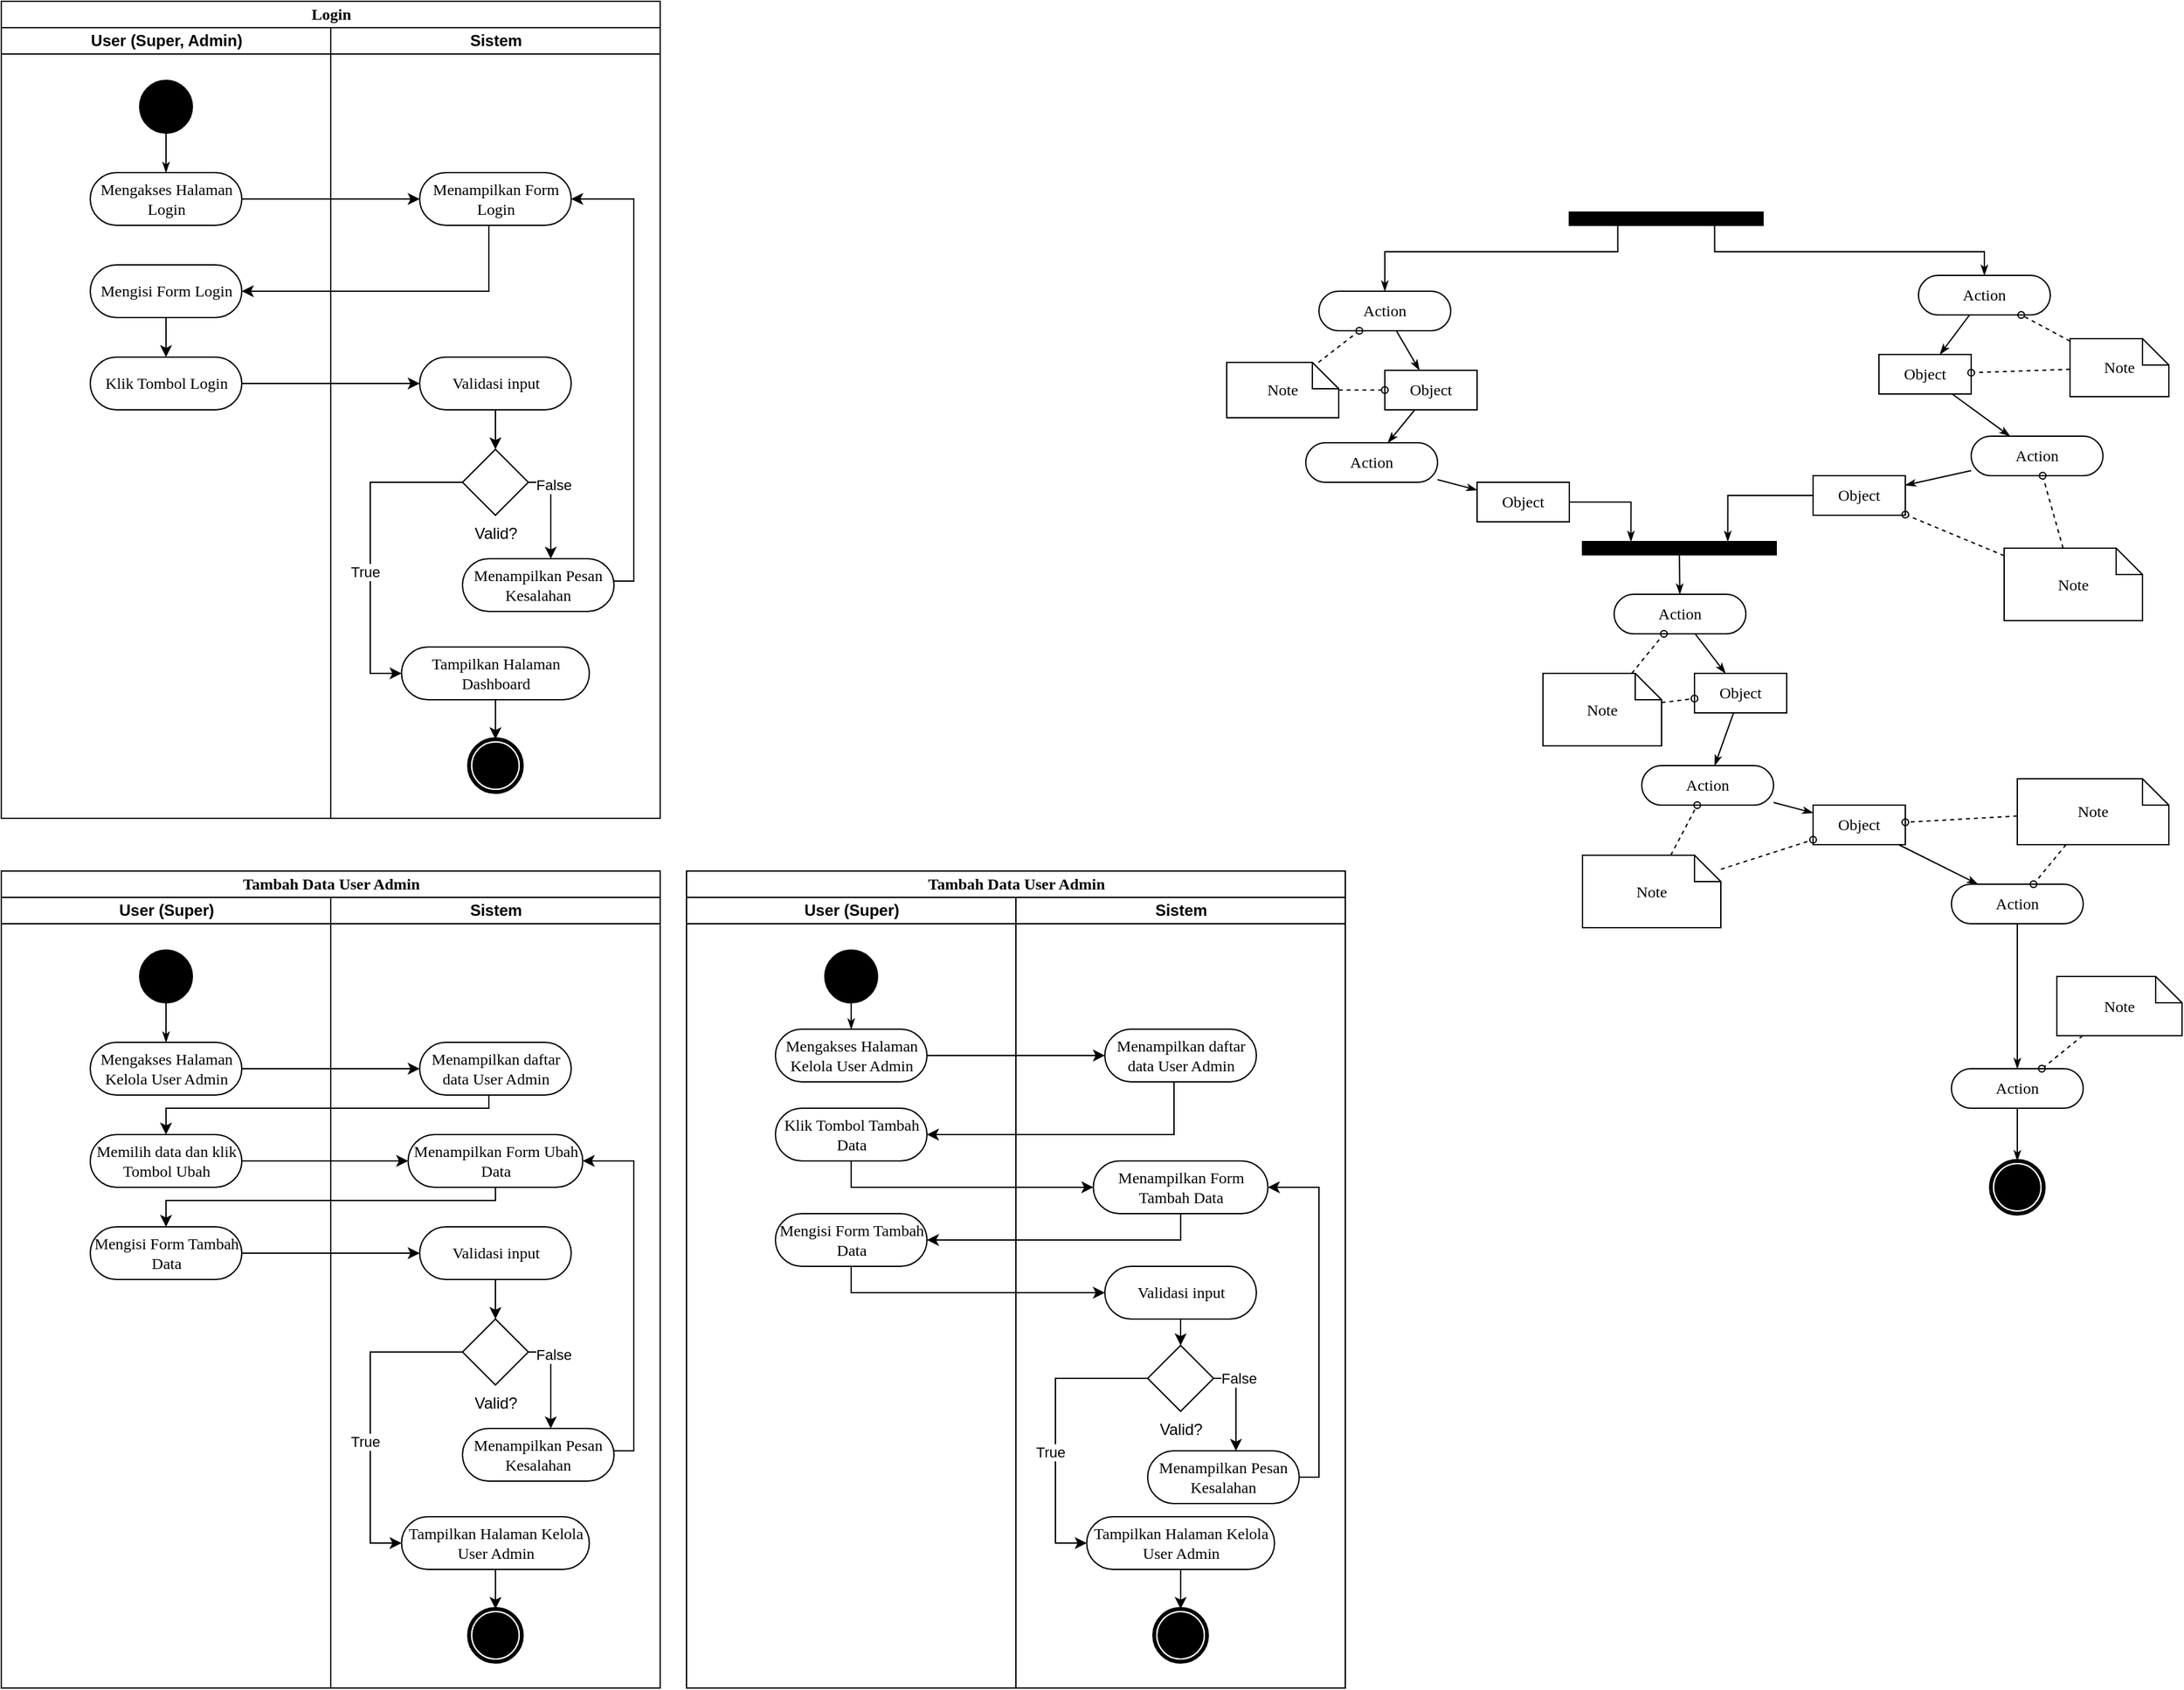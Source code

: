 <mxfile version="24.6.4" type="github">
  <diagram name="Page-1" id="0783ab3e-0a74-02c8-0abd-f7b4e66b4bec">
    <mxGraphModel dx="1235" dy="709" grid="1" gridSize="10" guides="1" tooltips="1" connect="1" arrows="1" fold="1" page="1" pageScale="1" pageWidth="850" pageHeight="1100" background="none" math="0" shadow="0">
      <root>
        <mxCell id="0" />
        <mxCell id="1" parent="0" />
        <mxCell id="1c1d494c118603dd-1" value="Login" style="swimlane;html=1;childLayout=stackLayout;startSize=20;rounded=0;shadow=0;comic=0;labelBackgroundColor=none;strokeWidth=1;fontFamily=Verdana;fontSize=12;align=center;" parent="1" vertex="1">
          <mxGeometry x="40" y="20" width="500" height="620" as="geometry">
            <mxRectangle x="40" y="20" width="70" height="30" as="alternateBounds" />
          </mxGeometry>
        </mxCell>
        <mxCell id="1c1d494c118603dd-2" value="User (Super, Admin)" style="swimlane;html=1;startSize=20;" parent="1c1d494c118603dd-1" vertex="1">
          <mxGeometry y="20" width="250" height="600" as="geometry" />
        </mxCell>
        <mxCell id="60571a20871a0731-4" value="" style="ellipse;whiteSpace=wrap;html=1;rounded=0;shadow=0;comic=0;labelBackgroundColor=none;strokeWidth=1;fillColor=#000000;fontFamily=Verdana;fontSize=12;align=center;" parent="1c1d494c118603dd-2" vertex="1">
          <mxGeometry x="105" y="40" width="40" height="40" as="geometry" />
        </mxCell>
        <mxCell id="60571a20871a0731-8" value="Mengakses Halaman Login" style="rounded=1;whiteSpace=wrap;html=1;shadow=0;comic=0;labelBackgroundColor=none;strokeWidth=1;fontFamily=Verdana;fontSize=12;align=center;arcSize=50;" parent="1c1d494c118603dd-2" vertex="1">
          <mxGeometry x="67.5" y="110" width="115" height="40" as="geometry" />
        </mxCell>
        <mxCell id="1c1d494c118603dd-27" style="edgeStyle=orthogonalEdgeStyle;rounded=0;html=1;labelBackgroundColor=none;startArrow=none;startFill=0;startSize=5;endArrow=classicThin;endFill=1;endSize=5;jettySize=auto;orthogonalLoop=1;strokeWidth=1;fontFamily=Verdana;fontSize=12" parent="1c1d494c118603dd-2" source="60571a20871a0731-4" target="60571a20871a0731-8" edge="1">
          <mxGeometry relative="1" as="geometry" />
        </mxCell>
        <mxCell id="zufMGLrolCJn3FKlcZjP-13" style="edgeStyle=orthogonalEdgeStyle;rounded=0;orthogonalLoop=1;jettySize=auto;html=1;" parent="1c1d494c118603dd-2" source="zufMGLrolCJn3FKlcZjP-6" target="zufMGLrolCJn3FKlcZjP-11" edge="1">
          <mxGeometry relative="1" as="geometry" />
        </mxCell>
        <mxCell id="zufMGLrolCJn3FKlcZjP-6" value="Mengisi Form Login" style="rounded=1;whiteSpace=wrap;html=1;shadow=0;comic=0;labelBackgroundColor=none;strokeWidth=1;fontFamily=Verdana;fontSize=12;align=center;arcSize=50;" parent="1c1d494c118603dd-2" vertex="1">
          <mxGeometry x="67.5" y="180" width="115" height="40" as="geometry" />
        </mxCell>
        <mxCell id="zufMGLrolCJn3FKlcZjP-11" value="Klik Tombol Login" style="rounded=1;whiteSpace=wrap;html=1;shadow=0;comic=0;labelBackgroundColor=none;strokeWidth=1;fontFamily=Verdana;fontSize=12;align=center;arcSize=50;" parent="1c1d494c118603dd-2" vertex="1">
          <mxGeometry x="67.5" y="250" width="115" height="40" as="geometry" />
        </mxCell>
        <mxCell id="1c1d494c118603dd-3" value="Sistem" style="swimlane;html=1;startSize=20;" parent="1c1d494c118603dd-1" vertex="1">
          <mxGeometry x="250" y="20" width="250" height="600" as="geometry" />
        </mxCell>
        <mxCell id="zufMGLrolCJn3FKlcZjP-10" value="Menampilkan Form Login" style="rounded=1;whiteSpace=wrap;html=1;shadow=0;comic=0;labelBackgroundColor=none;strokeWidth=1;fontFamily=Verdana;fontSize=12;align=center;arcSize=50;" parent="1c1d494c118603dd-3" vertex="1">
          <mxGeometry x="67.5" y="110" width="115" height="40" as="geometry" />
        </mxCell>
        <mxCell id="zufMGLrolCJn3FKlcZjP-20" style="edgeStyle=orthogonalEdgeStyle;rounded=0;orthogonalLoop=1;jettySize=auto;html=1;" parent="1c1d494c118603dd-3" source="zufMGLrolCJn3FKlcZjP-14" target="zufMGLrolCJn3FKlcZjP-18" edge="1">
          <mxGeometry relative="1" as="geometry" />
        </mxCell>
        <mxCell id="zufMGLrolCJn3FKlcZjP-14" value="Validasi input" style="rounded=1;whiteSpace=wrap;html=1;shadow=0;comic=0;labelBackgroundColor=none;strokeWidth=1;fontFamily=Verdana;fontSize=12;align=center;arcSize=50;" parent="1c1d494c118603dd-3" vertex="1">
          <mxGeometry x="67.5" y="250" width="115" height="40" as="geometry" />
        </mxCell>
        <mxCell id="zufMGLrolCJn3FKlcZjP-22" style="edgeStyle=orthogonalEdgeStyle;rounded=0;orthogonalLoop=1;jettySize=auto;html=1;" parent="1c1d494c118603dd-3" source="zufMGLrolCJn3FKlcZjP-18" target="zufMGLrolCJn3FKlcZjP-21" edge="1">
          <mxGeometry relative="1" as="geometry">
            <Array as="points">
              <mxPoint x="167" y="345" />
            </Array>
          </mxGeometry>
        </mxCell>
        <mxCell id="zufMGLrolCJn3FKlcZjP-29" value="False" style="edgeLabel;html=1;align=center;verticalAlign=middle;resizable=0;points=[];" parent="zufMGLrolCJn3FKlcZjP-22" vertex="1" connectable="0">
          <mxGeometry x="-0.06" y="2" relative="1" as="geometry">
            <mxPoint y="-17" as="offset" />
          </mxGeometry>
        </mxCell>
        <mxCell id="zufMGLrolCJn3FKlcZjP-27" style="edgeStyle=orthogonalEdgeStyle;rounded=0;orthogonalLoop=1;jettySize=auto;html=1;" parent="1c1d494c118603dd-3" source="zufMGLrolCJn3FKlcZjP-18" target="zufMGLrolCJn3FKlcZjP-24" edge="1">
          <mxGeometry relative="1" as="geometry">
            <Array as="points">
              <mxPoint x="30" y="345" />
              <mxPoint x="30" y="490" />
            </Array>
          </mxGeometry>
        </mxCell>
        <mxCell id="zufMGLrolCJn3FKlcZjP-31" value="True" style="edgeLabel;html=1;align=center;verticalAlign=middle;resizable=0;points=[];" parent="zufMGLrolCJn3FKlcZjP-27" vertex="1" connectable="0">
          <mxGeometry x="0.151" y="-4" relative="1" as="geometry">
            <mxPoint as="offset" />
          </mxGeometry>
        </mxCell>
        <mxCell id="zufMGLrolCJn3FKlcZjP-18" value="Valid?" style="points=[[0.25,0.25,0],[0.5,0,0],[0.75,0.25,0],[1,0.5,0],[0.75,0.75,0],[0.5,1,0],[0.25,0.75,0],[0,0.5,0]];shape=mxgraph.bpmn.gateway2;html=1;verticalLabelPosition=bottom;labelBackgroundColor=#ffffff;verticalAlign=top;align=center;perimeter=rhombusPerimeter;outlineConnect=0;outline=none;symbol=none;rotation=0;" parent="1c1d494c118603dd-3" vertex="1">
          <mxGeometry x="100.0" y="320" width="50" height="50" as="geometry" />
        </mxCell>
        <mxCell id="zufMGLrolCJn3FKlcZjP-23" style="edgeStyle=orthogonalEdgeStyle;rounded=0;orthogonalLoop=1;jettySize=auto;html=1;" parent="1c1d494c118603dd-3" source="zufMGLrolCJn3FKlcZjP-21" target="zufMGLrolCJn3FKlcZjP-10" edge="1">
          <mxGeometry relative="1" as="geometry">
            <Array as="points">
              <mxPoint x="230" y="420" />
              <mxPoint x="230" y="130" />
            </Array>
          </mxGeometry>
        </mxCell>
        <mxCell id="zufMGLrolCJn3FKlcZjP-21" value="Menampilkan Pesan Kesalahan" style="rounded=1;whiteSpace=wrap;html=1;shadow=0;comic=0;labelBackgroundColor=none;strokeWidth=1;fontFamily=Verdana;fontSize=12;align=center;arcSize=50;" parent="1c1d494c118603dd-3" vertex="1">
          <mxGeometry x="100" y="403" width="115" height="40" as="geometry" />
        </mxCell>
        <mxCell id="zufMGLrolCJn3FKlcZjP-28" style="edgeStyle=orthogonalEdgeStyle;rounded=0;orthogonalLoop=1;jettySize=auto;html=1;entryX=0.5;entryY=0;entryDx=0;entryDy=0;" parent="1c1d494c118603dd-3" source="zufMGLrolCJn3FKlcZjP-24" target="zufMGLrolCJn3FKlcZjP-25" edge="1">
          <mxGeometry relative="1" as="geometry" />
        </mxCell>
        <mxCell id="zufMGLrolCJn3FKlcZjP-24" value="Tampilkan Halaman Dashboard" style="rounded=1;whiteSpace=wrap;html=1;shadow=0;comic=0;labelBackgroundColor=none;strokeWidth=1;fontFamily=Verdana;fontSize=12;align=center;arcSize=50;" parent="1c1d494c118603dd-3" vertex="1">
          <mxGeometry x="53.75" y="470" width="142.5" height="40" as="geometry" />
        </mxCell>
        <mxCell id="zufMGLrolCJn3FKlcZjP-25" value="" style="shape=mxgraph.bpmn.shape;html=1;verticalLabelPosition=bottom;labelBackgroundColor=#ffffff;verticalAlign=top;perimeter=ellipsePerimeter;outline=end;symbol=terminate;rounded=0;shadow=0;comic=0;strokeWidth=1;fontFamily=Verdana;fontSize=12;align=center;" parent="1c1d494c118603dd-3" vertex="1">
          <mxGeometry x="105" y="540" width="40" height="40" as="geometry" />
        </mxCell>
        <mxCell id="zufMGLrolCJn3FKlcZjP-4" style="edgeStyle=orthogonalEdgeStyle;rounded=0;orthogonalLoop=1;jettySize=auto;html=1;" parent="1c1d494c118603dd-1" source="60571a20871a0731-8" target="zufMGLrolCJn3FKlcZjP-10" edge="1">
          <mxGeometry relative="1" as="geometry">
            <mxPoint x="325" y="140" as="targetPoint" />
          </mxGeometry>
        </mxCell>
        <mxCell id="zufMGLrolCJn3FKlcZjP-9" style="edgeStyle=orthogonalEdgeStyle;rounded=0;orthogonalLoop=1;jettySize=auto;html=1;" parent="1c1d494c118603dd-1" source="zufMGLrolCJn3FKlcZjP-10" target="zufMGLrolCJn3FKlcZjP-6" edge="1">
          <mxGeometry relative="1" as="geometry">
            <mxPoint x="370.059" y="155" as="sourcePoint" />
            <Array as="points">
              <mxPoint x="370" y="220" />
            </Array>
          </mxGeometry>
        </mxCell>
        <mxCell id="zufMGLrolCJn3FKlcZjP-16" style="edgeStyle=orthogonalEdgeStyle;rounded=0;orthogonalLoop=1;jettySize=auto;html=1;" parent="1c1d494c118603dd-1" source="zufMGLrolCJn3FKlcZjP-11" target="zufMGLrolCJn3FKlcZjP-14" edge="1">
          <mxGeometry relative="1" as="geometry" />
        </mxCell>
        <mxCell id="1c1d494c118603dd-34" style="edgeStyle=none;rounded=0;html=1;labelBackgroundColor=none;startArrow=none;startFill=0;startSize=5;endArrow=classicThin;endFill=1;endSize=5;jettySize=auto;orthogonalLoop=1;strokeWidth=1;fontFamily=Verdana;fontSize=12" parent="1" source="1c1d494c118603dd-6" target="1c1d494c118603dd-10" edge="1">
          <mxGeometry relative="1" as="geometry" />
        </mxCell>
        <mxCell id="1c1d494c118603dd-6" value="Action" style="rounded=1;whiteSpace=wrap;html=1;shadow=0;comic=0;labelBackgroundColor=none;strokeWidth=1;fontFamily=Verdana;fontSize=12;align=center;arcSize=50;" parent="1" vertex="1">
          <mxGeometry x="1040" y="240" width="100" height="30" as="geometry" />
        </mxCell>
        <mxCell id="1c1d494c118603dd-7" value="Action" style="rounded=1;whiteSpace=wrap;html=1;shadow=0;comic=0;labelBackgroundColor=none;strokeWidth=1;fontFamily=Verdana;fontSize=12;align=center;arcSize=50;" parent="1" vertex="1">
          <mxGeometry x="1030" y="355" width="100" height="30" as="geometry" />
        </mxCell>
        <mxCell id="1c1d494c118603dd-35" style="edgeStyle=none;rounded=0;html=1;labelBackgroundColor=none;startArrow=none;startFill=0;startSize=5;endArrow=classicThin;endFill=1;endSize=5;jettySize=auto;orthogonalLoop=1;strokeWidth=1;fontFamily=Verdana;fontSize=12" parent="1" source="1c1d494c118603dd-10" target="1c1d494c118603dd-7" edge="1">
          <mxGeometry relative="1" as="geometry" />
        </mxCell>
        <mxCell id="1c1d494c118603dd-10" value="Object" style="rounded=0;whiteSpace=wrap;html=1;shadow=0;comic=0;labelBackgroundColor=none;strokeWidth=1;fontFamily=Verdana;fontSize=12;align=center;arcSize=50;" parent="1" vertex="1">
          <mxGeometry x="1090" y="300" width="70" height="30" as="geometry" />
        </mxCell>
        <mxCell id="1c1d494c118603dd-46" style="edgeStyle=none;rounded=0;html=1;labelBackgroundColor=none;startArrow=none;startFill=0;startSize=5;endArrow=oval;endFill=0;endSize=5;jettySize=auto;orthogonalLoop=1;strokeWidth=1;fontFamily=Verdana;fontSize=12;dashed=1;" parent="1" source="1c1d494c118603dd-21" target="1c1d494c118603dd-6" edge="1">
          <mxGeometry relative="1" as="geometry" />
        </mxCell>
        <mxCell id="1c1d494c118603dd-47" style="edgeStyle=none;rounded=0;html=1;dashed=1;labelBackgroundColor=none;startArrow=none;startFill=0;startSize=5;endArrow=oval;endFill=0;endSize=5;jettySize=auto;orthogonalLoop=1;strokeWidth=1;fontFamily=Verdana;fontSize=12" parent="1" source="1c1d494c118603dd-21" target="1c1d494c118603dd-10" edge="1">
          <mxGeometry relative="1" as="geometry" />
        </mxCell>
        <mxCell id="60571a20871a0731-3" value="" style="whiteSpace=wrap;html=1;rounded=0;shadow=0;comic=0;labelBackgroundColor=none;strokeWidth=1;fillColor=#000000;fontFamily=Verdana;fontSize=12;align=center;rotation=0;" parent="1" vertex="1">
          <mxGeometry x="1230" y="180" width="147" height="10" as="geometry" />
        </mxCell>
        <mxCell id="1c1d494c118603dd-40" style="edgeStyle=none;rounded=0;html=1;labelBackgroundColor=none;startArrow=none;startFill=0;startSize=5;endArrow=classicThin;endFill=1;endSize=5;jettySize=auto;orthogonalLoop=1;strokeWidth=1;fontFamily=Verdana;fontSize=12" parent="1" source="1c1d494c118603dd-11" target="1c1d494c118603dd-15" edge="1">
          <mxGeometry relative="1" as="geometry" />
        </mxCell>
        <mxCell id="1c1d494c118603dd-11" value="Action" style="rounded=1;whiteSpace=wrap;html=1;shadow=0;comic=0;labelBackgroundColor=none;strokeWidth=1;fontFamily=Verdana;fontSize=12;align=center;arcSize=50;" parent="1" vertex="1">
          <mxGeometry x="1264" y="470" width="100" height="30" as="geometry" />
        </mxCell>
        <mxCell id="1c1d494c118603dd-39" style="edgeStyle=none;rounded=0;html=1;labelBackgroundColor=none;startArrow=none;startFill=0;startSize=5;endArrow=classicThin;endFill=1;endSize=5;jettySize=auto;orthogonalLoop=1;strokeWidth=1;fontFamily=Verdana;fontSize=12" parent="1" source="1c1d494c118603dd-12" target="1c1d494c118603dd-11" edge="1">
          <mxGeometry relative="1" as="geometry" />
        </mxCell>
        <mxCell id="1c1d494c118603dd-12" value="" style="whiteSpace=wrap;html=1;rounded=0;shadow=0;comic=0;labelBackgroundColor=none;strokeWidth=1;fillColor=#000000;fontFamily=Verdana;fontSize=12;align=center;rotation=0;" parent="1" vertex="1">
          <mxGeometry x="1240" y="430" width="147" height="10" as="geometry" />
        </mxCell>
        <mxCell id="1c1d494c118603dd-32" style="edgeStyle=orthogonalEdgeStyle;rounded=0;html=1;entryX=0.25;entryY=0;labelBackgroundColor=none;startArrow=none;startFill=0;startSize=5;endArrow=classicThin;endFill=1;endSize=5;jettySize=auto;orthogonalLoop=1;strokeWidth=1;fontFamily=Verdana;fontSize=12" parent="1" source="1c1d494c118603dd-14" target="1c1d494c118603dd-12" edge="1">
          <mxGeometry relative="1" as="geometry" />
        </mxCell>
        <mxCell id="1c1d494c118603dd-14" value="Object" style="rounded=0;whiteSpace=wrap;html=1;shadow=0;comic=0;labelBackgroundColor=none;strokeWidth=1;fontFamily=Verdana;fontSize=12;align=center;arcSize=50;" parent="1" vertex="1">
          <mxGeometry x="1160" y="385" width="70" height="30" as="geometry" />
        </mxCell>
        <mxCell id="1c1d494c118603dd-41" style="edgeStyle=none;rounded=0;html=1;labelBackgroundColor=none;startArrow=none;startFill=0;startSize=5;endArrow=classicThin;endFill=1;endSize=5;jettySize=auto;orthogonalLoop=1;strokeWidth=1;fontFamily=Verdana;fontSize=12" parent="1" source="1c1d494c118603dd-15" target="1c1d494c118603dd-16" edge="1">
          <mxGeometry relative="1" as="geometry" />
        </mxCell>
        <mxCell id="1c1d494c118603dd-15" value="Object" style="rounded=0;whiteSpace=wrap;html=1;shadow=0;comic=0;labelBackgroundColor=none;strokeWidth=1;fontFamily=Verdana;fontSize=12;align=center;arcSize=50;" parent="1" vertex="1">
          <mxGeometry x="1325" y="530" width="70" height="30" as="geometry" />
        </mxCell>
        <mxCell id="1c1d494c118603dd-16" value="Action" style="rounded=1;whiteSpace=wrap;html=1;shadow=0;comic=0;labelBackgroundColor=none;strokeWidth=1;fontFamily=Verdana;fontSize=12;align=center;arcSize=50;" parent="1" vertex="1">
          <mxGeometry x="1285" y="600" width="100" height="30" as="geometry" />
        </mxCell>
        <mxCell id="1c1d494c118603dd-52" style="edgeStyle=none;rounded=0;html=1;dashed=1;labelBackgroundColor=none;startArrow=none;startFill=0;startSize=5;endArrow=oval;endFill=0;endSize=5;jettySize=auto;orthogonalLoop=1;strokeWidth=1;fontFamily=Verdana;fontSize=12" parent="1" source="1c1d494c118603dd-23" target="1c1d494c118603dd-11" edge="1">
          <mxGeometry relative="1" as="geometry" />
        </mxCell>
        <mxCell id="1c1d494c118603dd-53" style="edgeStyle=none;rounded=0;html=1;dashed=1;labelBackgroundColor=none;startArrow=none;startFill=0;startSize=5;endArrow=oval;endFill=0;endSize=5;jettySize=auto;orthogonalLoop=1;strokeWidth=1;fontFamily=Verdana;fontSize=12" parent="1" source="1c1d494c118603dd-23" target="1c1d494c118603dd-15" edge="1">
          <mxGeometry relative="1" as="geometry" />
        </mxCell>
        <mxCell id="1c1d494c118603dd-23" value="Note" style="shape=note;whiteSpace=wrap;html=1;rounded=0;shadow=0;comic=0;labelBackgroundColor=none;strokeWidth=1;fontFamily=Verdana;fontSize=12;align=center;size=20;" parent="1" vertex="1">
          <mxGeometry x="1210" y="530" width="90" height="55" as="geometry" />
        </mxCell>
        <mxCell id="1c1d494c118603dd-54" style="edgeStyle=none;rounded=0;html=1;dashed=1;labelBackgroundColor=none;startArrow=none;startFill=0;startSize=5;endArrow=oval;endFill=0;endSize=5;jettySize=auto;orthogonalLoop=1;strokeWidth=1;fontFamily=Verdana;fontSize=12" parent="1" source="1c1d494c118603dd-24" target="1c1d494c118603dd-16" edge="1">
          <mxGeometry relative="1" as="geometry" />
        </mxCell>
        <mxCell id="1c1d494c118603dd-24" value="Note" style="shape=note;whiteSpace=wrap;html=1;rounded=0;shadow=0;comic=0;labelBackgroundColor=none;strokeWidth=1;fontFamily=Verdana;fontSize=12;align=center;size=20;" parent="1" vertex="1">
          <mxGeometry x="1240" y="668" width="105" height="55" as="geometry" />
        </mxCell>
        <mxCell id="1c1d494c118603dd-33" style="rounded=0;html=1;labelBackgroundColor=none;startArrow=none;startFill=0;startSize=5;endArrow=classicThin;endFill=1;endSize=5;jettySize=auto;orthogonalLoop=1;strokeWidth=1;fontFamily=Verdana;fontSize=12" parent="1" source="1c1d494c118603dd-5" target="1c1d494c118603dd-9" edge="1">
          <mxGeometry relative="1" as="geometry" />
        </mxCell>
        <mxCell id="1c1d494c118603dd-5" value="Action" style="rounded=1;whiteSpace=wrap;html=1;shadow=0;comic=0;labelBackgroundColor=none;strokeWidth=1;fontFamily=Verdana;fontSize=12;align=center;arcSize=50;" parent="1" vertex="1">
          <mxGeometry x="1495" y="228" width="100" height="30" as="geometry" />
        </mxCell>
        <mxCell id="1c1d494c118603dd-38" style="edgeStyle=none;rounded=0;html=1;labelBackgroundColor=none;startArrow=none;startFill=0;startSize=5;endArrow=classicThin;endFill=1;endSize=5;jettySize=auto;orthogonalLoop=1;strokeWidth=1;fontFamily=Verdana;fontSize=12" parent="1" source="1c1d494c118603dd-8" target="1c1d494c118603dd-13" edge="1">
          <mxGeometry relative="1" as="geometry" />
        </mxCell>
        <mxCell id="1c1d494c118603dd-8" value="Action" style="rounded=1;whiteSpace=wrap;html=1;shadow=0;comic=0;labelBackgroundColor=none;strokeWidth=1;fontFamily=Verdana;fontSize=12;align=center;arcSize=50;" parent="1" vertex="1">
          <mxGeometry x="1535" y="350" width="100" height="30" as="geometry" />
        </mxCell>
        <mxCell id="1c1d494c118603dd-37" style="edgeStyle=none;rounded=0;html=1;labelBackgroundColor=none;startArrow=none;startFill=0;startSize=5;endArrow=classicThin;endFill=1;endSize=5;jettySize=auto;orthogonalLoop=1;strokeWidth=1;fontFamily=Verdana;fontSize=12" parent="1" source="1c1d494c118603dd-9" target="1c1d494c118603dd-8" edge="1">
          <mxGeometry relative="1" as="geometry" />
        </mxCell>
        <mxCell id="1c1d494c118603dd-9" value="Object" style="rounded=0;whiteSpace=wrap;html=1;shadow=0;comic=0;labelBackgroundColor=none;strokeWidth=1;fontFamily=Verdana;fontSize=12;align=center;arcSize=50;" parent="1" vertex="1">
          <mxGeometry x="1465" y="288" width="70" height="30" as="geometry" />
        </mxCell>
        <mxCell id="1c1d494c118603dd-13" value="Object" style="rounded=0;whiteSpace=wrap;html=1;shadow=0;comic=0;labelBackgroundColor=none;strokeWidth=1;fontFamily=Verdana;fontSize=12;align=center;arcSize=50;" parent="1" vertex="1">
          <mxGeometry x="1415" y="380" width="70" height="30" as="geometry" />
        </mxCell>
        <mxCell id="1c1d494c118603dd-43" style="edgeStyle=none;rounded=0;html=1;labelBackgroundColor=none;startArrow=none;startFill=0;startSize=5;endArrow=classicThin;endFill=1;endSize=5;jettySize=auto;orthogonalLoop=1;strokeWidth=1;fontFamily=Verdana;fontSize=12" parent="1" source="1c1d494c118603dd-17" target="1c1d494c118603dd-18" edge="1">
          <mxGeometry relative="1" as="geometry" />
        </mxCell>
        <mxCell id="1c1d494c118603dd-17" value="Object" style="rounded=0;whiteSpace=wrap;html=1;shadow=0;comic=0;labelBackgroundColor=none;strokeWidth=1;fontFamily=Verdana;fontSize=12;align=center;arcSize=50;" parent="1" vertex="1">
          <mxGeometry x="1415" y="630" width="70" height="30" as="geometry" />
        </mxCell>
        <mxCell id="1c1d494c118603dd-44" style="edgeStyle=none;rounded=0;html=1;labelBackgroundColor=none;startArrow=none;startFill=0;startSize=5;endArrow=classicThin;endFill=1;endSize=5;jettySize=auto;orthogonalLoop=1;strokeWidth=1;fontFamily=Verdana;fontSize=12" parent="1" source="1c1d494c118603dd-18" target="1c1d494c118603dd-19" edge="1">
          <mxGeometry relative="1" as="geometry" />
        </mxCell>
        <mxCell id="1c1d494c118603dd-18" value="Action" style="rounded=1;whiteSpace=wrap;html=1;shadow=0;comic=0;labelBackgroundColor=none;strokeWidth=1;fontFamily=Verdana;fontSize=12;align=center;arcSize=50;" parent="1" vertex="1">
          <mxGeometry x="1520" y="690" width="100" height="30" as="geometry" />
        </mxCell>
        <mxCell id="1c1d494c118603dd-45" style="edgeStyle=none;rounded=0;html=1;labelBackgroundColor=none;startArrow=none;startFill=0;startSize=5;endArrow=classicThin;endFill=1;endSize=5;jettySize=auto;orthogonalLoop=1;strokeWidth=1;fontFamily=Verdana;fontSize=12" parent="1" source="1c1d494c118603dd-19" target="60571a20871a0731-5" edge="1">
          <mxGeometry relative="1" as="geometry" />
        </mxCell>
        <mxCell id="1c1d494c118603dd-19" value="Action" style="rounded=1;whiteSpace=wrap;html=1;shadow=0;comic=0;labelBackgroundColor=none;strokeWidth=1;fontFamily=Verdana;fontSize=12;align=center;arcSize=50;" parent="1" vertex="1">
          <mxGeometry x="1520" y="830" width="100" height="30" as="geometry" />
        </mxCell>
        <mxCell id="60571a20871a0731-5" value="" style="shape=mxgraph.bpmn.shape;html=1;verticalLabelPosition=bottom;labelBackgroundColor=#ffffff;verticalAlign=top;perimeter=ellipsePerimeter;outline=end;symbol=terminate;rounded=0;shadow=0;comic=0;strokeWidth=1;fontFamily=Verdana;fontSize=12;align=center;" parent="1" vertex="1">
          <mxGeometry x="1550" y="900" width="40" height="40" as="geometry" />
        </mxCell>
        <mxCell id="1c1d494c118603dd-48" style="edgeStyle=none;rounded=0;html=1;dashed=1;labelBackgroundColor=none;startArrow=none;startFill=0;startSize=5;endArrow=oval;endFill=0;endSize=5;jettySize=auto;orthogonalLoop=1;strokeWidth=1;fontFamily=Verdana;fontSize=12" parent="1" source="1c1d494c118603dd-20" target="1c1d494c118603dd-5" edge="1">
          <mxGeometry relative="1" as="geometry" />
        </mxCell>
        <mxCell id="1c1d494c118603dd-49" style="edgeStyle=none;rounded=0;html=1;dashed=1;labelBackgroundColor=none;startArrow=none;startFill=0;startSize=5;endArrow=oval;endFill=0;endSize=5;jettySize=auto;orthogonalLoop=1;strokeWidth=1;fontFamily=Verdana;fontSize=12" parent="1" source="1c1d494c118603dd-20" target="1c1d494c118603dd-9" edge="1">
          <mxGeometry relative="1" as="geometry" />
        </mxCell>
        <mxCell id="1c1d494c118603dd-20" value="Note" style="shape=note;whiteSpace=wrap;html=1;rounded=0;shadow=0;comic=0;labelBackgroundColor=none;strokeWidth=1;fontFamily=Verdana;fontSize=12;align=center;size=20;" parent="1" vertex="1">
          <mxGeometry x="1610" y="276" width="75" height="44" as="geometry" />
        </mxCell>
        <mxCell id="1c1d494c118603dd-50" style="edgeStyle=none;rounded=0;html=1;dashed=1;labelBackgroundColor=none;startArrow=none;startFill=0;startSize=5;endArrow=oval;endFill=0;endSize=5;jettySize=auto;orthogonalLoop=1;strokeWidth=1;fontFamily=Verdana;fontSize=12" parent="1" source="1c1d494c118603dd-22" target="1c1d494c118603dd-8" edge="1">
          <mxGeometry relative="1" as="geometry" />
        </mxCell>
        <mxCell id="1c1d494c118603dd-51" style="edgeStyle=none;rounded=0;html=1;dashed=1;labelBackgroundColor=none;startArrow=none;startFill=0;startSize=5;endArrow=oval;endFill=0;endSize=5;jettySize=auto;orthogonalLoop=1;strokeWidth=1;fontFamily=Verdana;fontSize=12" parent="1" source="1c1d494c118603dd-22" target="1c1d494c118603dd-13" edge="1">
          <mxGeometry relative="1" as="geometry" />
        </mxCell>
        <mxCell id="1c1d494c118603dd-22" value="Note" style="shape=note;whiteSpace=wrap;html=1;rounded=0;shadow=0;comic=0;labelBackgroundColor=none;strokeWidth=1;fontFamily=Verdana;fontSize=12;align=center;size=20;" parent="1" vertex="1">
          <mxGeometry x="1560" y="435" width="105" height="55" as="geometry" />
        </mxCell>
        <mxCell id="1c1d494c118603dd-56" style="edgeStyle=none;rounded=0;html=1;dashed=1;labelBackgroundColor=none;startArrow=none;startFill=0;startSize=5;endArrow=oval;endFill=0;endSize=5;jettySize=auto;orthogonalLoop=1;strokeWidth=1;fontFamily=Verdana;fontSize=12" parent="1" source="1c1d494c118603dd-25" target="1c1d494c118603dd-18" edge="1">
          <mxGeometry relative="1" as="geometry" />
        </mxCell>
        <mxCell id="1c1d494c118603dd-57" style="edgeStyle=none;rounded=0;html=1;dashed=1;labelBackgroundColor=none;startArrow=none;startFill=0;startSize=5;endArrow=oval;endFill=0;endSize=5;jettySize=auto;orthogonalLoop=1;strokeWidth=1;fontFamily=Verdana;fontSize=12" parent="1" source="1c1d494c118603dd-25" target="1c1d494c118603dd-17" edge="1">
          <mxGeometry relative="1" as="geometry" />
        </mxCell>
        <mxCell id="1c1d494c118603dd-25" value="Note" style="shape=note;whiteSpace=wrap;html=1;rounded=0;shadow=0;comic=0;labelBackgroundColor=none;strokeWidth=1;fontFamily=Verdana;fontSize=12;align=center;size=20;" parent="1" vertex="1">
          <mxGeometry x="1570" y="610" width="115" height="50" as="geometry" />
        </mxCell>
        <mxCell id="1c1d494c118603dd-58" style="edgeStyle=none;rounded=0;html=1;dashed=1;labelBackgroundColor=none;startArrow=none;startFill=0;startSize=5;endArrow=oval;endFill=0;endSize=5;jettySize=auto;orthogonalLoop=1;strokeWidth=1;fontFamily=Verdana;fontSize=12" parent="1" source="1c1d494c118603dd-26" target="1c1d494c118603dd-19" edge="1">
          <mxGeometry relative="1" as="geometry" />
        </mxCell>
        <mxCell id="1c1d494c118603dd-29" style="edgeStyle=orthogonalEdgeStyle;rounded=0;html=1;exitX=0.75;exitY=1;labelBackgroundColor=none;startArrow=none;startFill=0;startSize=5;endArrow=classicThin;endFill=1;endSize=5;jettySize=auto;orthogonalLoop=1;strokeWidth=1;fontFamily=Verdana;fontSize=12" parent="1" source="60571a20871a0731-3" target="1c1d494c118603dd-5" edge="1">
          <mxGeometry relative="1" as="geometry">
            <Array as="points">
              <mxPoint x="1340" y="210" />
              <mxPoint x="1545" y="210" />
            </Array>
          </mxGeometry>
        </mxCell>
        <mxCell id="1c1d494c118603dd-30" style="edgeStyle=orthogonalEdgeStyle;rounded=0;html=1;exitX=0.25;exitY=1;entryX=0.5;entryY=0;labelBackgroundColor=none;startArrow=none;startFill=0;startSize=5;endArrow=classicThin;endFill=1;endSize=5;jettySize=auto;orthogonalLoop=1;strokeWidth=1;fontFamily=Verdana;fontSize=12" parent="1" source="60571a20871a0731-3" target="1c1d494c118603dd-6" edge="1">
          <mxGeometry relative="1" as="geometry">
            <Array as="points">
              <mxPoint x="1267" y="210" />
              <mxPoint x="1090" y="210" />
            </Array>
          </mxGeometry>
        </mxCell>
        <mxCell id="1c1d494c118603dd-31" style="edgeStyle=orthogonalEdgeStyle;rounded=0;html=1;entryX=0.75;entryY=0;labelBackgroundColor=none;startArrow=none;startFill=0;startSize=5;endArrow=classicThin;endFill=1;endSize=5;jettySize=auto;orthogonalLoop=1;strokeWidth=1;fontFamily=Verdana;fontSize=12" parent="1" source="1c1d494c118603dd-13" target="1c1d494c118603dd-12" edge="1">
          <mxGeometry relative="1" as="geometry" />
        </mxCell>
        <mxCell id="1c1d494c118603dd-36" style="edgeStyle=none;rounded=0;html=1;labelBackgroundColor=none;startArrow=none;startFill=0;startSize=5;endArrow=classicThin;endFill=1;endSize=5;jettySize=auto;orthogonalLoop=1;strokeWidth=1;fontFamily=Verdana;fontSize=12" parent="1" source="1c1d494c118603dd-7" target="1c1d494c118603dd-14" edge="1">
          <mxGeometry relative="1" as="geometry" />
        </mxCell>
        <mxCell id="1c1d494c118603dd-42" style="edgeStyle=none;rounded=0;html=1;labelBackgroundColor=none;startArrow=none;startFill=0;startSize=5;endArrow=classicThin;endFill=1;endSize=5;jettySize=auto;orthogonalLoop=1;strokeWidth=1;fontFamily=Verdana;fontSize=12" parent="1" source="1c1d494c118603dd-16" target="1c1d494c118603dd-17" edge="1">
          <mxGeometry relative="1" as="geometry" />
        </mxCell>
        <mxCell id="1c1d494c118603dd-55" style="edgeStyle=none;rounded=0;html=1;dashed=1;labelBackgroundColor=none;startArrow=none;startFill=0;startSize=5;endArrow=oval;endFill=0;endSize=5;jettySize=auto;orthogonalLoop=1;strokeWidth=1;fontFamily=Verdana;fontSize=12" parent="1" source="1c1d494c118603dd-24" target="1c1d494c118603dd-17" edge="1">
          <mxGeometry relative="1" as="geometry" />
        </mxCell>
        <mxCell id="1c1d494c118603dd-26" value="Note" style="shape=note;whiteSpace=wrap;html=1;rounded=0;shadow=0;comic=0;labelBackgroundColor=none;strokeWidth=1;fontFamily=Verdana;fontSize=12;align=center;size=20;" parent="1" vertex="1">
          <mxGeometry x="1600" y="760" width="95" height="45" as="geometry" />
        </mxCell>
        <mxCell id="1c1d494c118603dd-21" value="Note" style="shape=note;whiteSpace=wrap;html=1;rounded=0;shadow=0;comic=0;labelBackgroundColor=none;strokeWidth=1;fontFamily=Verdana;fontSize=12;align=center;size=20;" parent="1" vertex="1">
          <mxGeometry x="970" y="294" width="85" height="42" as="geometry" />
        </mxCell>
        <mxCell id="EVS3zEjeQcRhhYnlzs17-1" value="Tambah Data User Admin" style="swimlane;html=1;childLayout=stackLayout;startSize=20;rounded=0;shadow=0;comic=0;labelBackgroundColor=none;strokeWidth=1;fontFamily=Verdana;fontSize=12;align=center;" vertex="1" parent="1">
          <mxGeometry x="40" y="680" width="500" height="620" as="geometry">
            <mxRectangle x="40" y="20" width="70" height="30" as="alternateBounds" />
          </mxGeometry>
        </mxCell>
        <mxCell id="EVS3zEjeQcRhhYnlzs17-2" value="User (Super)" style="swimlane;html=1;startSize=20;" vertex="1" parent="EVS3zEjeQcRhhYnlzs17-1">
          <mxGeometry y="20" width="250" height="600" as="geometry" />
        </mxCell>
        <mxCell id="EVS3zEjeQcRhhYnlzs17-3" value="" style="ellipse;whiteSpace=wrap;html=1;rounded=0;shadow=0;comic=0;labelBackgroundColor=none;strokeWidth=1;fillColor=#000000;fontFamily=Verdana;fontSize=12;align=center;" vertex="1" parent="EVS3zEjeQcRhhYnlzs17-2">
          <mxGeometry x="105" y="40" width="40" height="40" as="geometry" />
        </mxCell>
        <mxCell id="EVS3zEjeQcRhhYnlzs17-4" value="Mengakses Halaman Kelola User Admin" style="rounded=1;whiteSpace=wrap;html=1;shadow=0;comic=0;labelBackgroundColor=none;strokeWidth=1;fontFamily=Verdana;fontSize=12;align=center;arcSize=50;" vertex="1" parent="EVS3zEjeQcRhhYnlzs17-2">
          <mxGeometry x="67.5" y="110" width="115" height="40" as="geometry" />
        </mxCell>
        <mxCell id="EVS3zEjeQcRhhYnlzs17-5" style="edgeStyle=orthogonalEdgeStyle;rounded=0;html=1;labelBackgroundColor=none;startArrow=none;startFill=0;startSize=5;endArrow=classicThin;endFill=1;endSize=5;jettySize=auto;orthogonalLoop=1;strokeWidth=1;fontFamily=Verdana;fontSize=12" edge="1" parent="EVS3zEjeQcRhhYnlzs17-2" source="EVS3zEjeQcRhhYnlzs17-3" target="EVS3zEjeQcRhhYnlzs17-4">
          <mxGeometry relative="1" as="geometry" />
        </mxCell>
        <mxCell id="EVS3zEjeQcRhhYnlzs17-7" value="Memilih data dan klik Tombol Ubah" style="rounded=1;whiteSpace=wrap;html=1;shadow=0;comic=0;labelBackgroundColor=none;strokeWidth=1;fontFamily=Verdana;fontSize=12;align=center;arcSize=50;" vertex="1" parent="EVS3zEjeQcRhhYnlzs17-2">
          <mxGeometry x="67.5" y="180" width="115" height="40" as="geometry" />
        </mxCell>
        <mxCell id="EVS3zEjeQcRhhYnlzs17-62" value="Mengisi Form Tambah Data" style="rounded=1;whiteSpace=wrap;html=1;shadow=0;comic=0;labelBackgroundColor=none;strokeWidth=1;fontFamily=Verdana;fontSize=12;align=center;arcSize=50;" vertex="1" parent="EVS3zEjeQcRhhYnlzs17-2">
          <mxGeometry x="67.5" y="250" width="115" height="40" as="geometry" />
        </mxCell>
        <mxCell id="EVS3zEjeQcRhhYnlzs17-9" value="Sistem" style="swimlane;html=1;startSize=20;" vertex="1" parent="EVS3zEjeQcRhhYnlzs17-1">
          <mxGeometry x="250" y="20" width="250" height="600" as="geometry" />
        </mxCell>
        <mxCell id="EVS3zEjeQcRhhYnlzs17-10" value="Menampilkan daftar data User Admin" style="rounded=1;whiteSpace=wrap;html=1;shadow=0;comic=0;labelBackgroundColor=none;strokeWidth=1;fontFamily=Verdana;fontSize=12;align=center;arcSize=50;" vertex="1" parent="EVS3zEjeQcRhhYnlzs17-9">
          <mxGeometry x="67.5" y="110" width="115" height="40" as="geometry" />
        </mxCell>
        <mxCell id="EVS3zEjeQcRhhYnlzs17-11" style="edgeStyle=orthogonalEdgeStyle;rounded=0;orthogonalLoop=1;jettySize=auto;html=1;" edge="1" parent="EVS3zEjeQcRhhYnlzs17-9" source="EVS3zEjeQcRhhYnlzs17-12" target="EVS3zEjeQcRhhYnlzs17-17">
          <mxGeometry relative="1" as="geometry" />
        </mxCell>
        <mxCell id="EVS3zEjeQcRhhYnlzs17-12" value="Validasi input" style="rounded=1;whiteSpace=wrap;html=1;shadow=0;comic=0;labelBackgroundColor=none;strokeWidth=1;fontFamily=Verdana;fontSize=12;align=center;arcSize=50;" vertex="1" parent="EVS3zEjeQcRhhYnlzs17-9">
          <mxGeometry x="67.5" y="250" width="115" height="40" as="geometry" />
        </mxCell>
        <mxCell id="EVS3zEjeQcRhhYnlzs17-13" style="edgeStyle=orthogonalEdgeStyle;rounded=0;orthogonalLoop=1;jettySize=auto;html=1;" edge="1" parent="EVS3zEjeQcRhhYnlzs17-9" source="EVS3zEjeQcRhhYnlzs17-17" target="EVS3zEjeQcRhhYnlzs17-19">
          <mxGeometry relative="1" as="geometry">
            <Array as="points">
              <mxPoint x="167" y="345" />
            </Array>
          </mxGeometry>
        </mxCell>
        <mxCell id="EVS3zEjeQcRhhYnlzs17-14" value="False" style="edgeLabel;html=1;align=center;verticalAlign=middle;resizable=0;points=[];" vertex="1" connectable="0" parent="EVS3zEjeQcRhhYnlzs17-13">
          <mxGeometry x="-0.06" y="2" relative="1" as="geometry">
            <mxPoint y="-17" as="offset" />
          </mxGeometry>
        </mxCell>
        <mxCell id="EVS3zEjeQcRhhYnlzs17-15" style="edgeStyle=orthogonalEdgeStyle;rounded=0;orthogonalLoop=1;jettySize=auto;html=1;" edge="1" parent="EVS3zEjeQcRhhYnlzs17-9" source="EVS3zEjeQcRhhYnlzs17-17" target="EVS3zEjeQcRhhYnlzs17-21">
          <mxGeometry relative="1" as="geometry">
            <Array as="points">
              <mxPoint x="30" y="345" />
              <mxPoint x="30" y="490" />
            </Array>
          </mxGeometry>
        </mxCell>
        <mxCell id="EVS3zEjeQcRhhYnlzs17-16" value="True" style="edgeLabel;html=1;align=center;verticalAlign=middle;resizable=0;points=[];" vertex="1" connectable="0" parent="EVS3zEjeQcRhhYnlzs17-15">
          <mxGeometry x="0.151" y="-4" relative="1" as="geometry">
            <mxPoint as="offset" />
          </mxGeometry>
        </mxCell>
        <mxCell id="EVS3zEjeQcRhhYnlzs17-17" value="Valid?" style="points=[[0.25,0.25,0],[0.5,0,0],[0.75,0.25,0],[1,0.5,0],[0.75,0.75,0],[0.5,1,0],[0.25,0.75,0],[0,0.5,0]];shape=mxgraph.bpmn.gateway2;html=1;verticalLabelPosition=bottom;labelBackgroundColor=#ffffff;verticalAlign=top;align=center;perimeter=rhombusPerimeter;outlineConnect=0;outline=none;symbol=none;rotation=0;" vertex="1" parent="EVS3zEjeQcRhhYnlzs17-9">
          <mxGeometry x="100.0" y="320" width="50" height="50" as="geometry" />
        </mxCell>
        <mxCell id="EVS3zEjeQcRhhYnlzs17-18" style="edgeStyle=orthogonalEdgeStyle;rounded=0;orthogonalLoop=1;jettySize=auto;html=1;" edge="1" parent="EVS3zEjeQcRhhYnlzs17-9" source="EVS3zEjeQcRhhYnlzs17-19" target="EVS3zEjeQcRhhYnlzs17-61">
          <mxGeometry relative="1" as="geometry">
            <Array as="points">
              <mxPoint x="230" y="420" />
              <mxPoint x="230" y="200" />
            </Array>
          </mxGeometry>
        </mxCell>
        <mxCell id="EVS3zEjeQcRhhYnlzs17-19" value="Menampilkan Pesan Kesalahan" style="rounded=1;whiteSpace=wrap;html=1;shadow=0;comic=0;labelBackgroundColor=none;strokeWidth=1;fontFamily=Verdana;fontSize=12;align=center;arcSize=50;" vertex="1" parent="EVS3zEjeQcRhhYnlzs17-9">
          <mxGeometry x="100" y="403" width="115" height="40" as="geometry" />
        </mxCell>
        <mxCell id="EVS3zEjeQcRhhYnlzs17-20" style="edgeStyle=orthogonalEdgeStyle;rounded=0;orthogonalLoop=1;jettySize=auto;html=1;entryX=0.5;entryY=0;entryDx=0;entryDy=0;" edge="1" parent="EVS3zEjeQcRhhYnlzs17-9" source="EVS3zEjeQcRhhYnlzs17-21" target="EVS3zEjeQcRhhYnlzs17-22">
          <mxGeometry relative="1" as="geometry" />
        </mxCell>
        <mxCell id="EVS3zEjeQcRhhYnlzs17-21" value="Tampilkan Halaman Kelola User Admin" style="rounded=1;whiteSpace=wrap;html=1;shadow=0;comic=0;labelBackgroundColor=none;strokeWidth=1;fontFamily=Verdana;fontSize=12;align=center;arcSize=50;" vertex="1" parent="EVS3zEjeQcRhhYnlzs17-9">
          <mxGeometry x="53.75" y="470" width="142.5" height="40" as="geometry" />
        </mxCell>
        <mxCell id="EVS3zEjeQcRhhYnlzs17-22" value="" style="shape=mxgraph.bpmn.shape;html=1;verticalLabelPosition=bottom;labelBackgroundColor=#ffffff;verticalAlign=top;perimeter=ellipsePerimeter;outline=end;symbol=terminate;rounded=0;shadow=0;comic=0;strokeWidth=1;fontFamily=Verdana;fontSize=12;align=center;" vertex="1" parent="EVS3zEjeQcRhhYnlzs17-9">
          <mxGeometry x="105" y="540" width="40" height="40" as="geometry" />
        </mxCell>
        <mxCell id="EVS3zEjeQcRhhYnlzs17-61" value="Menampilkan Form Ubah Data" style="rounded=1;whiteSpace=wrap;html=1;shadow=0;comic=0;labelBackgroundColor=none;strokeWidth=1;fontFamily=Verdana;fontSize=12;align=center;arcSize=50;" vertex="1" parent="EVS3zEjeQcRhhYnlzs17-9">
          <mxGeometry x="58.75" y="180" width="132.5" height="40" as="geometry" />
        </mxCell>
        <mxCell id="EVS3zEjeQcRhhYnlzs17-23" style="edgeStyle=orthogonalEdgeStyle;rounded=0;orthogonalLoop=1;jettySize=auto;html=1;" edge="1" parent="EVS3zEjeQcRhhYnlzs17-1" source="EVS3zEjeQcRhhYnlzs17-4" target="EVS3zEjeQcRhhYnlzs17-10">
          <mxGeometry relative="1" as="geometry">
            <mxPoint x="325" y="140" as="targetPoint" />
          </mxGeometry>
        </mxCell>
        <mxCell id="EVS3zEjeQcRhhYnlzs17-24" style="edgeStyle=orthogonalEdgeStyle;rounded=0;orthogonalLoop=1;jettySize=auto;html=1;" edge="1" parent="EVS3zEjeQcRhhYnlzs17-1" source="EVS3zEjeQcRhhYnlzs17-10" target="EVS3zEjeQcRhhYnlzs17-7">
          <mxGeometry relative="1" as="geometry">
            <mxPoint x="370.059" y="155" as="sourcePoint" />
            <Array as="points">
              <mxPoint x="370" y="180" />
              <mxPoint x="125" y="180" />
            </Array>
          </mxGeometry>
        </mxCell>
        <mxCell id="EVS3zEjeQcRhhYnlzs17-25" style="edgeStyle=orthogonalEdgeStyle;rounded=0;orthogonalLoop=1;jettySize=auto;html=1;" edge="1" parent="EVS3zEjeQcRhhYnlzs17-1" source="EVS3zEjeQcRhhYnlzs17-62" target="EVS3zEjeQcRhhYnlzs17-12">
          <mxGeometry relative="1" as="geometry">
            <mxPoint x="155" y="290.0" as="sourcePoint" />
          </mxGeometry>
        </mxCell>
        <mxCell id="EVS3zEjeQcRhhYnlzs17-6" style="edgeStyle=orthogonalEdgeStyle;rounded=0;orthogonalLoop=1;jettySize=auto;html=1;" edge="1" parent="EVS3zEjeQcRhhYnlzs17-1" source="EVS3zEjeQcRhhYnlzs17-7" target="EVS3zEjeQcRhhYnlzs17-61">
          <mxGeometry relative="1" as="geometry">
            <mxPoint x="97.471" y="270.0" as="targetPoint" />
          </mxGeometry>
        </mxCell>
        <mxCell id="EVS3zEjeQcRhhYnlzs17-63" style="edgeStyle=orthogonalEdgeStyle;rounded=0;orthogonalLoop=1;jettySize=auto;html=1;" edge="1" parent="EVS3zEjeQcRhhYnlzs17-1" source="EVS3zEjeQcRhhYnlzs17-61" target="EVS3zEjeQcRhhYnlzs17-62">
          <mxGeometry relative="1" as="geometry">
            <Array as="points">
              <mxPoint x="375" y="250" />
              <mxPoint x="125" y="250" />
            </Array>
          </mxGeometry>
        </mxCell>
        <mxCell id="EVS3zEjeQcRhhYnlzs17-26" value="Tambah Data User Admin" style="swimlane;html=1;childLayout=stackLayout;startSize=20;rounded=0;shadow=0;comic=0;labelBackgroundColor=none;strokeWidth=1;fontFamily=Verdana;fontSize=12;align=center;" vertex="1" parent="1">
          <mxGeometry x="560" y="680" width="500" height="620" as="geometry">
            <mxRectangle x="40" y="20" width="70" height="30" as="alternateBounds" />
          </mxGeometry>
        </mxCell>
        <mxCell id="EVS3zEjeQcRhhYnlzs17-27" value="User (Super)" style="swimlane;html=1;startSize=20;" vertex="1" parent="EVS3zEjeQcRhhYnlzs17-26">
          <mxGeometry y="20" width="250" height="600" as="geometry" />
        </mxCell>
        <mxCell id="EVS3zEjeQcRhhYnlzs17-28" value="" style="ellipse;whiteSpace=wrap;html=1;rounded=0;shadow=0;comic=0;labelBackgroundColor=none;strokeWidth=1;fillColor=#000000;fontFamily=Verdana;fontSize=12;align=center;" vertex="1" parent="EVS3zEjeQcRhhYnlzs17-27">
          <mxGeometry x="105" y="40" width="40" height="40" as="geometry" />
        </mxCell>
        <mxCell id="EVS3zEjeQcRhhYnlzs17-29" value="Mengakses Halaman Kelola User Admin" style="rounded=1;whiteSpace=wrap;html=1;shadow=0;comic=0;labelBackgroundColor=none;strokeWidth=1;fontFamily=Verdana;fontSize=12;align=center;arcSize=50;" vertex="1" parent="EVS3zEjeQcRhhYnlzs17-27">
          <mxGeometry x="67.5" y="100" width="115" height="40" as="geometry" />
        </mxCell>
        <mxCell id="EVS3zEjeQcRhhYnlzs17-30" style="edgeStyle=orthogonalEdgeStyle;rounded=0;html=1;labelBackgroundColor=none;startArrow=none;startFill=0;startSize=5;endArrow=classicThin;endFill=1;endSize=5;jettySize=auto;orthogonalLoop=1;strokeWidth=1;fontFamily=Verdana;fontSize=12" edge="1" parent="EVS3zEjeQcRhhYnlzs17-27" source="EVS3zEjeQcRhhYnlzs17-28" target="EVS3zEjeQcRhhYnlzs17-29">
          <mxGeometry relative="1" as="geometry" />
        </mxCell>
        <mxCell id="EVS3zEjeQcRhhYnlzs17-32" value="Klik Tombol Tambah Data" style="rounded=1;whiteSpace=wrap;html=1;shadow=0;comic=0;labelBackgroundColor=none;strokeWidth=1;fontFamily=Verdana;fontSize=12;align=center;arcSize=50;" vertex="1" parent="EVS3zEjeQcRhhYnlzs17-27">
          <mxGeometry x="67.5" y="160" width="115" height="40" as="geometry" />
        </mxCell>
        <mxCell id="EVS3zEjeQcRhhYnlzs17-52" value="Mengisi Form Tambah Data" style="rounded=1;whiteSpace=wrap;html=1;shadow=0;comic=0;labelBackgroundColor=none;strokeWidth=1;fontFamily=Verdana;fontSize=12;align=center;arcSize=50;" vertex="1" parent="EVS3zEjeQcRhhYnlzs17-27">
          <mxGeometry x="67.5" y="240" width="115" height="40" as="geometry" />
        </mxCell>
        <mxCell id="EVS3zEjeQcRhhYnlzs17-34" value="Sistem" style="swimlane;html=1;startSize=20;" vertex="1" parent="EVS3zEjeQcRhhYnlzs17-26">
          <mxGeometry x="250" y="20" width="250" height="600" as="geometry" />
        </mxCell>
        <mxCell id="EVS3zEjeQcRhhYnlzs17-35" value="Menampilkan daftar data User Admin" style="rounded=1;whiteSpace=wrap;html=1;shadow=0;comic=0;labelBackgroundColor=none;strokeWidth=1;fontFamily=Verdana;fontSize=12;align=center;arcSize=50;" vertex="1" parent="EVS3zEjeQcRhhYnlzs17-34">
          <mxGeometry x="67.5" y="100" width="115" height="40" as="geometry" />
        </mxCell>
        <mxCell id="EVS3zEjeQcRhhYnlzs17-37" value="Menampilkan Form Tambah Data" style="rounded=1;whiteSpace=wrap;html=1;shadow=0;comic=0;labelBackgroundColor=none;strokeWidth=1;fontFamily=Verdana;fontSize=12;align=center;arcSize=50;" vertex="1" parent="EVS3zEjeQcRhhYnlzs17-34">
          <mxGeometry x="58.75" y="200" width="132.5" height="40" as="geometry" />
        </mxCell>
        <mxCell id="EVS3zEjeQcRhhYnlzs17-38" style="edgeStyle=orthogonalEdgeStyle;rounded=0;orthogonalLoop=1;jettySize=auto;html=1;" edge="1" parent="EVS3zEjeQcRhhYnlzs17-34" source="EVS3zEjeQcRhhYnlzs17-42" target="EVS3zEjeQcRhhYnlzs17-44">
          <mxGeometry relative="1" as="geometry">
            <Array as="points">
              <mxPoint x="167" y="365" />
            </Array>
          </mxGeometry>
        </mxCell>
        <mxCell id="EVS3zEjeQcRhhYnlzs17-39" value="False" style="edgeLabel;html=1;align=center;verticalAlign=middle;resizable=0;points=[];" vertex="1" connectable="0" parent="EVS3zEjeQcRhhYnlzs17-38">
          <mxGeometry x="-0.06" y="2" relative="1" as="geometry">
            <mxPoint y="-17" as="offset" />
          </mxGeometry>
        </mxCell>
        <mxCell id="EVS3zEjeQcRhhYnlzs17-40" style="edgeStyle=orthogonalEdgeStyle;rounded=0;orthogonalLoop=1;jettySize=auto;html=1;" edge="1" parent="EVS3zEjeQcRhhYnlzs17-34" source="EVS3zEjeQcRhhYnlzs17-42" target="EVS3zEjeQcRhhYnlzs17-46">
          <mxGeometry relative="1" as="geometry">
            <Array as="points">
              <mxPoint x="30" y="365" />
              <mxPoint x="30" y="490" />
            </Array>
          </mxGeometry>
        </mxCell>
        <mxCell id="EVS3zEjeQcRhhYnlzs17-41" value="True" style="edgeLabel;html=1;align=center;verticalAlign=middle;resizable=0;points=[];" vertex="1" connectable="0" parent="EVS3zEjeQcRhhYnlzs17-40">
          <mxGeometry x="0.151" y="-4" relative="1" as="geometry">
            <mxPoint as="offset" />
          </mxGeometry>
        </mxCell>
        <mxCell id="EVS3zEjeQcRhhYnlzs17-42" value="Valid?" style="points=[[0.25,0.25,0],[0.5,0,0],[0.75,0.25,0],[1,0.5,0],[0.75,0.75,0],[0.5,1,0],[0.25,0.75,0],[0,0.5,0]];shape=mxgraph.bpmn.gateway2;html=1;verticalLabelPosition=bottom;labelBackgroundColor=#ffffff;verticalAlign=top;align=center;perimeter=rhombusPerimeter;outlineConnect=0;outline=none;symbol=none;rotation=0;" vertex="1" parent="EVS3zEjeQcRhhYnlzs17-34">
          <mxGeometry x="100.0" y="340" width="50" height="50" as="geometry" />
        </mxCell>
        <mxCell id="EVS3zEjeQcRhhYnlzs17-43" style="edgeStyle=orthogonalEdgeStyle;rounded=0;orthogonalLoop=1;jettySize=auto;html=1;" edge="1" parent="EVS3zEjeQcRhhYnlzs17-34" source="EVS3zEjeQcRhhYnlzs17-44" target="EVS3zEjeQcRhhYnlzs17-37">
          <mxGeometry relative="1" as="geometry">
            <Array as="points">
              <mxPoint x="230" y="440" />
              <mxPoint x="230" y="220" />
            </Array>
          </mxGeometry>
        </mxCell>
        <mxCell id="EVS3zEjeQcRhhYnlzs17-44" value="Menampilkan Pesan Kesalahan" style="rounded=1;whiteSpace=wrap;html=1;shadow=0;comic=0;labelBackgroundColor=none;strokeWidth=1;fontFamily=Verdana;fontSize=12;align=center;arcSize=50;" vertex="1" parent="EVS3zEjeQcRhhYnlzs17-34">
          <mxGeometry x="100" y="420" width="115" height="40" as="geometry" />
        </mxCell>
        <mxCell id="EVS3zEjeQcRhhYnlzs17-45" style="edgeStyle=orthogonalEdgeStyle;rounded=0;orthogonalLoop=1;jettySize=auto;html=1;entryX=0.5;entryY=0;entryDx=0;entryDy=0;" edge="1" parent="EVS3zEjeQcRhhYnlzs17-34" source="EVS3zEjeQcRhhYnlzs17-46" target="EVS3zEjeQcRhhYnlzs17-47">
          <mxGeometry relative="1" as="geometry" />
        </mxCell>
        <mxCell id="EVS3zEjeQcRhhYnlzs17-46" value="Tampilkan Halaman Kelola User Admin" style="rounded=1;whiteSpace=wrap;html=1;shadow=0;comic=0;labelBackgroundColor=none;strokeWidth=1;fontFamily=Verdana;fontSize=12;align=center;arcSize=50;" vertex="1" parent="EVS3zEjeQcRhhYnlzs17-34">
          <mxGeometry x="53.75" y="470" width="142.5" height="40" as="geometry" />
        </mxCell>
        <mxCell id="EVS3zEjeQcRhhYnlzs17-47" value="" style="shape=mxgraph.bpmn.shape;html=1;verticalLabelPosition=bottom;labelBackgroundColor=#ffffff;verticalAlign=top;perimeter=ellipsePerimeter;outline=end;symbol=terminate;rounded=0;shadow=0;comic=0;strokeWidth=1;fontFamily=Verdana;fontSize=12;align=center;" vertex="1" parent="EVS3zEjeQcRhhYnlzs17-34">
          <mxGeometry x="105" y="540" width="40" height="40" as="geometry" />
        </mxCell>
        <mxCell id="EVS3zEjeQcRhhYnlzs17-56" style="edgeStyle=orthogonalEdgeStyle;rounded=0;orthogonalLoop=1;jettySize=auto;html=1;" edge="1" parent="EVS3zEjeQcRhhYnlzs17-34" source="EVS3zEjeQcRhhYnlzs17-53" target="EVS3zEjeQcRhhYnlzs17-42">
          <mxGeometry relative="1" as="geometry" />
        </mxCell>
        <mxCell id="EVS3zEjeQcRhhYnlzs17-53" value="Validasi input" style="rounded=1;whiteSpace=wrap;html=1;shadow=0;comic=0;labelBackgroundColor=none;strokeWidth=1;fontFamily=Verdana;fontSize=12;align=center;arcSize=50;" vertex="1" parent="EVS3zEjeQcRhhYnlzs17-34">
          <mxGeometry x="67.5" y="280" width="115" height="40" as="geometry" />
        </mxCell>
        <mxCell id="EVS3zEjeQcRhhYnlzs17-48" style="edgeStyle=orthogonalEdgeStyle;rounded=0;orthogonalLoop=1;jettySize=auto;html=1;" edge="1" parent="EVS3zEjeQcRhhYnlzs17-26" source="EVS3zEjeQcRhhYnlzs17-29" target="EVS3zEjeQcRhhYnlzs17-35">
          <mxGeometry relative="1" as="geometry">
            <mxPoint x="325" y="140" as="targetPoint" />
          </mxGeometry>
        </mxCell>
        <mxCell id="EVS3zEjeQcRhhYnlzs17-49" style="edgeStyle=orthogonalEdgeStyle;rounded=0;orthogonalLoop=1;jettySize=auto;html=1;" edge="1" parent="EVS3zEjeQcRhhYnlzs17-26" source="EVS3zEjeQcRhhYnlzs17-35" target="EVS3zEjeQcRhhYnlzs17-32">
          <mxGeometry relative="1" as="geometry">
            <mxPoint x="370.059" y="155" as="sourcePoint" />
            <Array as="points">
              <mxPoint x="370" y="200" />
            </Array>
          </mxGeometry>
        </mxCell>
        <mxCell id="EVS3zEjeQcRhhYnlzs17-51" style="edgeStyle=orthogonalEdgeStyle;rounded=0;orthogonalLoop=1;jettySize=auto;html=1;" edge="1" parent="EVS3zEjeQcRhhYnlzs17-26" source="EVS3zEjeQcRhhYnlzs17-32" target="EVS3zEjeQcRhhYnlzs17-37">
          <mxGeometry relative="1" as="geometry">
            <Array as="points">
              <mxPoint x="125" y="240" />
            </Array>
          </mxGeometry>
        </mxCell>
        <mxCell id="EVS3zEjeQcRhhYnlzs17-36" style="edgeStyle=orthogonalEdgeStyle;rounded=0;orthogonalLoop=1;jettySize=auto;html=1;" edge="1" parent="EVS3zEjeQcRhhYnlzs17-26" source="EVS3zEjeQcRhhYnlzs17-37" target="EVS3zEjeQcRhhYnlzs17-52">
          <mxGeometry relative="1" as="geometry">
            <Array as="points">
              <mxPoint x="375" y="280" />
            </Array>
          </mxGeometry>
        </mxCell>
        <mxCell id="EVS3zEjeQcRhhYnlzs17-55" style="edgeStyle=orthogonalEdgeStyle;rounded=0;orthogonalLoop=1;jettySize=auto;html=1;" edge="1" parent="EVS3zEjeQcRhhYnlzs17-26" source="EVS3zEjeQcRhhYnlzs17-52" target="EVS3zEjeQcRhhYnlzs17-53">
          <mxGeometry relative="1" as="geometry">
            <Array as="points">
              <mxPoint x="125" y="320" />
            </Array>
          </mxGeometry>
        </mxCell>
      </root>
    </mxGraphModel>
  </diagram>
</mxfile>
